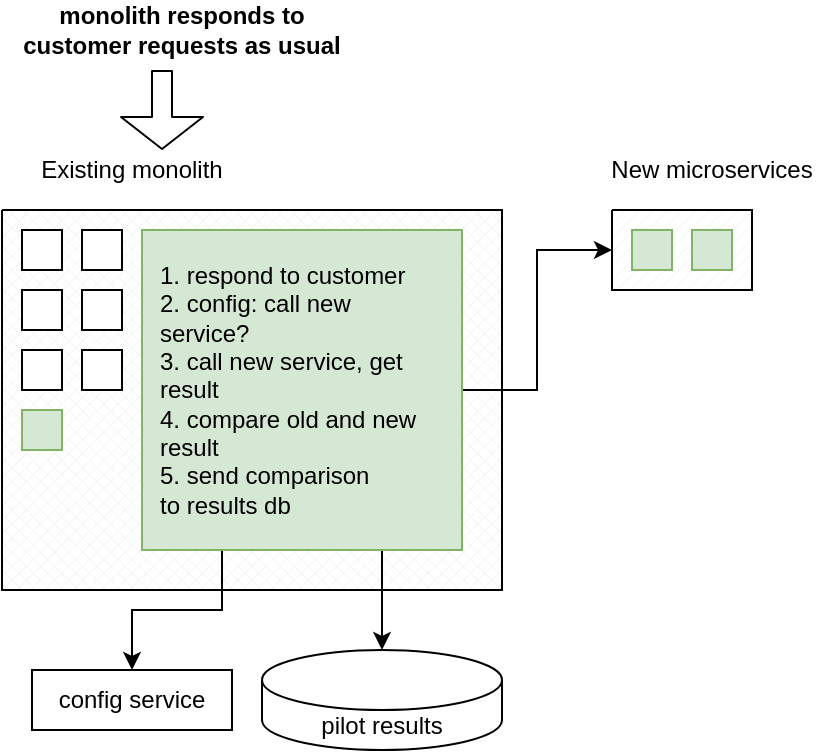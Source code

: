 <mxfile version="14.3.0" type="github">
  <diagram id="RNcFUo7VqlwyPA8upu9-" name="Page-1">
    <mxGraphModel dx="1186" dy="577" grid="1" gridSize="10" guides="1" tooltips="1" connect="1" arrows="1" fold="1" page="1" pageScale="1" pageWidth="850" pageHeight="1100" math="0" shadow="0">
      <root>
        <mxCell id="0" />
        <mxCell id="1" parent="0" />
        <mxCell id="mi0LymcQ1pZLXuuPxlSq-2" value="" style="verticalLabelPosition=bottom;verticalAlign=top;html=1;shape=mxgraph.basic.patternFillRect;fillStyle=diagGrid;step=5;fillStrokeWidth=0.2;fillStrokeColor=#dddddd;" parent="1" vertex="1">
          <mxGeometry x="10" y="130" width="250" height="190" as="geometry" />
        </mxCell>
        <mxCell id="mi0LymcQ1pZLXuuPxlSq-3" value="" style="verticalLabelPosition=bottom;verticalAlign=top;html=1;shape=mxgraph.basic.patternFillRect;fillStyle=diag;step=5;fillStrokeWidth=0.2;fillStrokeColor=#dddddd;" parent="1" vertex="1">
          <mxGeometry x="315" y="130" width="70" height="40" as="geometry" />
        </mxCell>
        <mxCell id="mi0LymcQ1pZLXuuPxlSq-4" value="" style="whiteSpace=wrap;html=1;aspect=fixed;" parent="1" vertex="1">
          <mxGeometry x="20" y="140" width="20" height="20" as="geometry" />
        </mxCell>
        <mxCell id="mi0LymcQ1pZLXuuPxlSq-5" value="" style="whiteSpace=wrap;html=1;aspect=fixed;" parent="1" vertex="1">
          <mxGeometry x="50" y="140" width="20" height="20" as="geometry" />
        </mxCell>
        <mxCell id="mi0LymcQ1pZLXuuPxlSq-6" value="" style="whiteSpace=wrap;html=1;aspect=fixed;fillColor=#d5e8d4;strokeColor=#82b366;" parent="1" vertex="1">
          <mxGeometry x="20" y="230" width="20" height="20" as="geometry" />
        </mxCell>
        <mxCell id="aKjm1E210pNrvDzHaiwG-5" style="edgeStyle=orthogonalEdgeStyle;rounded=0;orthogonalLoop=1;jettySize=auto;html=1;exitX=1;exitY=0.5;exitDx=0;exitDy=0;entryX=0;entryY=0.5;entryDx=0;entryDy=0;entryPerimeter=0;" edge="1" parent="1" source="mi0LymcQ1pZLXuuPxlSq-7" target="mi0LymcQ1pZLXuuPxlSq-3">
          <mxGeometry relative="1" as="geometry" />
        </mxCell>
        <mxCell id="aKjm1E210pNrvDzHaiwG-6" style="edgeStyle=orthogonalEdgeStyle;rounded=0;orthogonalLoop=1;jettySize=auto;html=1;exitX=0.75;exitY=1;exitDx=0;exitDy=0;entryX=0.5;entryY=0;entryDx=0;entryDy=0;entryPerimeter=0;" edge="1" parent="1" source="mi0LymcQ1pZLXuuPxlSq-7" target="FsF-KHfNaAVXs9fswdSO-2">
          <mxGeometry relative="1" as="geometry" />
        </mxCell>
        <mxCell id="aKjm1E210pNrvDzHaiwG-9" style="edgeStyle=orthogonalEdgeStyle;rounded=0;orthogonalLoop=1;jettySize=auto;html=1;exitX=0.25;exitY=1;exitDx=0;exitDy=0;entryX=0.5;entryY=0;entryDx=0;entryDy=0;" edge="1" parent="1" source="mi0LymcQ1pZLXuuPxlSq-7" target="FsF-KHfNaAVXs9fswdSO-1">
          <mxGeometry relative="1" as="geometry" />
        </mxCell>
        <mxCell id="mi0LymcQ1pZLXuuPxlSq-7" value="&lt;div style=&quot;text-align: left&quot;&gt;&lt;span&gt;1. respond to customer&lt;/span&gt;&lt;/div&gt;&lt;div style=&quot;text-align: left&quot;&gt;&lt;span&gt;2. config: call new service?&lt;/span&gt;&lt;/div&gt;&lt;div style=&quot;text-align: left&quot;&gt;3. call new service, get result&lt;/div&gt;&lt;div style=&quot;text-align: left&quot;&gt;4. compare old and new result&lt;/div&gt;&lt;div style=&quot;text-align: left&quot;&gt;5. send comparison to&amp;nbsp;&lt;span&gt;results db&lt;/span&gt;&lt;/div&gt;" style="whiteSpace=wrap;html=1;aspect=fixed;fillColor=#d5e8d4;strokeColor=#82b366;spacing=10;" parent="1" vertex="1">
          <mxGeometry x="80" y="140" width="160" height="160" as="geometry" />
        </mxCell>
        <mxCell id="mi0LymcQ1pZLXuuPxlSq-8" value="" style="whiteSpace=wrap;html=1;aspect=fixed;" parent="1" vertex="1">
          <mxGeometry x="20" y="170" width="20" height="20" as="geometry" />
        </mxCell>
        <mxCell id="mi0LymcQ1pZLXuuPxlSq-9" value="" style="whiteSpace=wrap;html=1;aspect=fixed;" parent="1" vertex="1">
          <mxGeometry x="50" y="170" width="20" height="20" as="geometry" />
        </mxCell>
        <mxCell id="mi0LymcQ1pZLXuuPxlSq-10" value="" style="whiteSpace=wrap;html=1;aspect=fixed;" parent="1" vertex="1">
          <mxGeometry x="20" y="200" width="20" height="20" as="geometry" />
        </mxCell>
        <mxCell id="mi0LymcQ1pZLXuuPxlSq-11" value="" style="whiteSpace=wrap;html=1;aspect=fixed;" parent="1" vertex="1">
          <mxGeometry x="50" y="200" width="20" height="20" as="geometry" />
        </mxCell>
        <mxCell id="mi0LymcQ1pZLXuuPxlSq-13" value="" style="whiteSpace=wrap;html=1;aspect=fixed;fillColor=#d5e8d4;strokeColor=#82b366;" parent="1" vertex="1">
          <mxGeometry x="325" y="140" width="20" height="20" as="geometry" />
        </mxCell>
        <mxCell id="mi0LymcQ1pZLXuuPxlSq-14" value="" style="whiteSpace=wrap;html=1;aspect=fixed;fillColor=#d5e8d4;strokeColor=#82b366;" parent="1" vertex="1">
          <mxGeometry x="355" y="140" width="20" height="20" as="geometry" />
        </mxCell>
        <mxCell id="mi0LymcQ1pZLXuuPxlSq-25" value="Existing monolith" style="text;html=1;strokeColor=none;fillColor=none;align=center;verticalAlign=middle;whiteSpace=wrap;rounded=0;" parent="1" vertex="1">
          <mxGeometry x="15" y="100" width="120" height="20" as="geometry" />
        </mxCell>
        <mxCell id="mi0LymcQ1pZLXuuPxlSq-26" value="New microservices" style="text;html=1;strokeColor=none;fillColor=none;align=center;verticalAlign=middle;whiteSpace=wrap;rounded=0;" parent="1" vertex="1">
          <mxGeometry x="305" y="100" width="120" height="20" as="geometry" />
        </mxCell>
        <mxCell id="FsF-KHfNaAVXs9fswdSO-1" value="config service" style="rounded=0;whiteSpace=wrap;html=1;" parent="1" vertex="1">
          <mxGeometry x="25" y="360" width="100" height="30" as="geometry" />
        </mxCell>
        <mxCell id="FsF-KHfNaAVXs9fswdSO-2" value="pilot results" style="shape=cylinder3;whiteSpace=wrap;html=1;boundedLbl=1;backgroundOutline=1;size=15;" parent="1" vertex="1">
          <mxGeometry x="140" y="350" width="120" height="50" as="geometry" />
        </mxCell>
        <mxCell id="FsF-KHfNaAVXs9fswdSO-3" value="" style="shape=flexArrow;endArrow=classic;html=1;endWidth=30;endSize=5;" parent="1" edge="1">
          <mxGeometry width="50" height="50" relative="1" as="geometry">
            <mxPoint x="90" y="60" as="sourcePoint" />
            <mxPoint x="90" y="100" as="targetPoint" />
          </mxGeometry>
        </mxCell>
        <mxCell id="FsF-KHfNaAVXs9fswdSO-11" value="monolith responds to customer requests as usual" style="text;html=1;strokeColor=none;fillColor=none;align=center;verticalAlign=middle;whiteSpace=wrap;rounded=0;fontStyle=1" parent="1" vertex="1">
          <mxGeometry x="10" y="30" width="180" height="20" as="geometry" />
        </mxCell>
      </root>
    </mxGraphModel>
  </diagram>
</mxfile>

